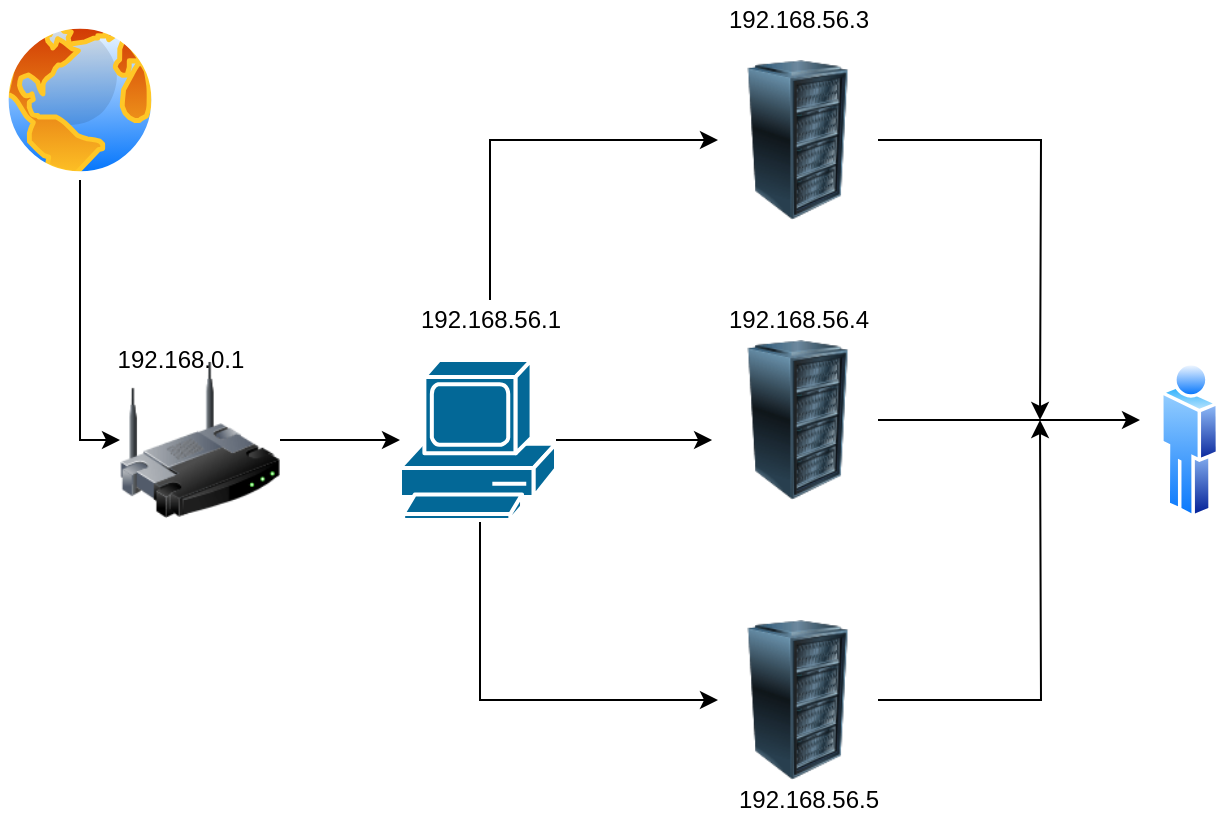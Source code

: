 <mxfile version="17.4.1" type="device"><diagram id="jeX87yLNZJsG24wJiczj" name="Page-1"><mxGraphModel dx="613" dy="528" grid="1" gridSize="10" guides="1" tooltips="1" connect="1" arrows="1" fold="1" page="1" pageScale="1" pageWidth="850" pageHeight="1100" math="0" shadow="0"><root><mxCell id="0"/><mxCell id="1" parent="0"/><mxCell id="dsg2_NkJxYE21e8bIGUw-6" style="edgeStyle=orthogonalEdgeStyle;rounded=0;orthogonalLoop=1;jettySize=auto;html=1;entryX=0;entryY=0.5;entryDx=0;entryDy=0;" parent="1" source="dsg2_NkJxYE21e8bIGUw-1" target="dsg2_NkJxYE21e8bIGUw-3" edge="1"><mxGeometry relative="1" as="geometry"/></mxCell><mxCell id="dsg2_NkJxYE21e8bIGUw-1" value="" style="aspect=fixed;perimeter=ellipsePerimeter;html=1;align=center;shadow=0;dashed=0;spacingTop=3;image;image=img/lib/active_directory/internet_globe.svg;" parent="1" vertex="1"><mxGeometry x="40" y="100" width="80" height="80" as="geometry"/></mxCell><mxCell id="V59DpCM-eTVRx9iAp-iq-9" style="edgeStyle=orthogonalEdgeStyle;rounded=0;orthogonalLoop=1;jettySize=auto;html=1;" edge="1" parent="1" source="dsg2_NkJxYE21e8bIGUw-2"><mxGeometry relative="1" as="geometry"><mxPoint x="610" y="300" as="targetPoint"/></mxGeometry></mxCell><mxCell id="dsg2_NkJxYE21e8bIGUw-2" value="" style="image;html=1;image=img/lib/clip_art/computers/Server_Rack_128x128.png" parent="1" vertex="1"><mxGeometry x="399" y="260" width="80" height="80" as="geometry"/></mxCell><mxCell id="dsg2_NkJxYE21e8bIGUw-14" style="edgeStyle=orthogonalEdgeStyle;rounded=0;orthogonalLoop=1;jettySize=auto;html=1;" parent="1" source="dsg2_NkJxYE21e8bIGUw-3" edge="1"><mxGeometry relative="1" as="geometry"><mxPoint x="240" y="310" as="targetPoint"/></mxGeometry></mxCell><mxCell id="dsg2_NkJxYE21e8bIGUw-3" value="" style="image;html=1;image=img/lib/clip_art/networking/Wireless_Router_128x128.png" parent="1" vertex="1"><mxGeometry x="100" y="270" width="80" height="80" as="geometry"/></mxCell><mxCell id="V59DpCM-eTVRx9iAp-iq-5" style="edgeStyle=orthogonalEdgeStyle;rounded=0;orthogonalLoop=1;jettySize=auto;html=1;entryX=0;entryY=0.5;entryDx=0;entryDy=0;" edge="1" parent="1" source="dsg2_NkJxYE21e8bIGUw-4" target="dsg2_NkJxYE21e8bIGUw-11"><mxGeometry relative="1" as="geometry"><mxPoint x="279" y="440" as="targetPoint"/><Array as="points"><mxPoint x="280" y="440"/></Array></mxGeometry></mxCell><mxCell id="V59DpCM-eTVRx9iAp-iq-8" style="edgeStyle=orthogonalEdgeStyle;rounded=0;orthogonalLoop=1;jettySize=auto;html=1;entryX=-0.037;entryY=0.625;entryDx=0;entryDy=0;entryPerimeter=0;" edge="1" parent="1" source="dsg2_NkJxYE21e8bIGUw-4" target="dsg2_NkJxYE21e8bIGUw-2"><mxGeometry relative="1" as="geometry"/></mxCell><mxCell id="dsg2_NkJxYE21e8bIGUw-4" value="" style="shape=mxgraph.cisco.computers_and_peripherals.pc;html=1;pointerEvents=1;dashed=0;fillColor=#036897;strokeColor=#ffffff;strokeWidth=2;verticalLabelPosition=bottom;verticalAlign=top;align=center;outlineConnect=0;" parent="1" vertex="1"><mxGeometry x="240" y="270" width="78" height="80" as="geometry"/></mxCell><mxCell id="V59DpCM-eTVRx9iAp-iq-11" style="edgeStyle=orthogonalEdgeStyle;rounded=0;orthogonalLoop=1;jettySize=auto;html=1;" edge="1" parent="1" source="dsg2_NkJxYE21e8bIGUw-10"><mxGeometry relative="1" as="geometry"><mxPoint x="560" y="300" as="targetPoint"/></mxGeometry></mxCell><mxCell id="dsg2_NkJxYE21e8bIGUw-10" value="" style="image;html=1;image=img/lib/clip_art/computers/Server_Rack_128x128.png" parent="1" vertex="1"><mxGeometry x="399" y="120" width="80" height="80" as="geometry"/></mxCell><mxCell id="V59DpCM-eTVRx9iAp-iq-10" style="edgeStyle=orthogonalEdgeStyle;rounded=0;orthogonalLoop=1;jettySize=auto;html=1;" edge="1" parent="1" source="dsg2_NkJxYE21e8bIGUw-11"><mxGeometry relative="1" as="geometry"><mxPoint x="560" y="300" as="targetPoint"/></mxGeometry></mxCell><mxCell id="dsg2_NkJxYE21e8bIGUw-11" value="" style="image;html=1;image=img/lib/clip_art/computers/Server_Rack_128x128.png" parent="1" vertex="1"><mxGeometry x="399" y="400" width="80" height="80" as="geometry"/></mxCell><mxCell id="dsg2_NkJxYE21e8bIGUw-5" value="" style="aspect=fixed;perimeter=ellipsePerimeter;html=1;align=center;shadow=0;dashed=0;spacingTop=3;image;image=img/lib/active_directory/user.svg;" parent="1" vertex="1"><mxGeometry x="620" y="270" width="29.6" height="80" as="geometry"/></mxCell><mxCell id="dsg2_NkJxYE21e8bIGUw-21" value="192.168.56.3" style="text;html=1;align=center;verticalAlign=middle;resizable=0;points=[];autosize=1;strokeColor=none;fillColor=none;" parent="1" vertex="1"><mxGeometry x="394" y="90" width="90" height="20" as="geometry"/></mxCell><mxCell id="dsg2_NkJxYE21e8bIGUw-22" value="192.168.56.4" style="text;html=1;align=center;verticalAlign=middle;resizable=0;points=[];autosize=1;strokeColor=none;fillColor=none;" parent="1" vertex="1"><mxGeometry x="394" y="240" width="90" height="20" as="geometry"/></mxCell><mxCell id="dsg2_NkJxYE21e8bIGUw-23" value="192.168.56.5" style="text;html=1;align=center;verticalAlign=middle;resizable=0;points=[];autosize=1;strokeColor=none;fillColor=none;" parent="1" vertex="1"><mxGeometry x="399" y="480" width="90" height="20" as="geometry"/></mxCell><mxCell id="V59DpCM-eTVRx9iAp-iq-1" value="192.168.0.1" style="text;html=1;align=center;verticalAlign=middle;resizable=0;points=[];autosize=1;strokeColor=none;fillColor=none;" vertex="1" parent="1"><mxGeometry x="90" y="260" width="80" height="20" as="geometry"/></mxCell><mxCell id="V59DpCM-eTVRx9iAp-iq-7" style="edgeStyle=orthogonalEdgeStyle;rounded=0;orthogonalLoop=1;jettySize=auto;html=1;entryX=0;entryY=0.5;entryDx=0;entryDy=0;" edge="1" parent="1" source="V59DpCM-eTVRx9iAp-iq-2" target="dsg2_NkJxYE21e8bIGUw-10"><mxGeometry relative="1" as="geometry"><mxPoint x="390" y="150" as="targetPoint"/><Array as="points"><mxPoint x="285" y="160"/></Array></mxGeometry></mxCell><mxCell id="V59DpCM-eTVRx9iAp-iq-2" value="192.168.56.1" style="text;html=1;align=center;verticalAlign=middle;resizable=0;points=[];autosize=1;strokeColor=none;fillColor=none;" vertex="1" parent="1"><mxGeometry x="240" y="240" width="90" height="20" as="geometry"/></mxCell></root></mxGraphModel></diagram></mxfile>